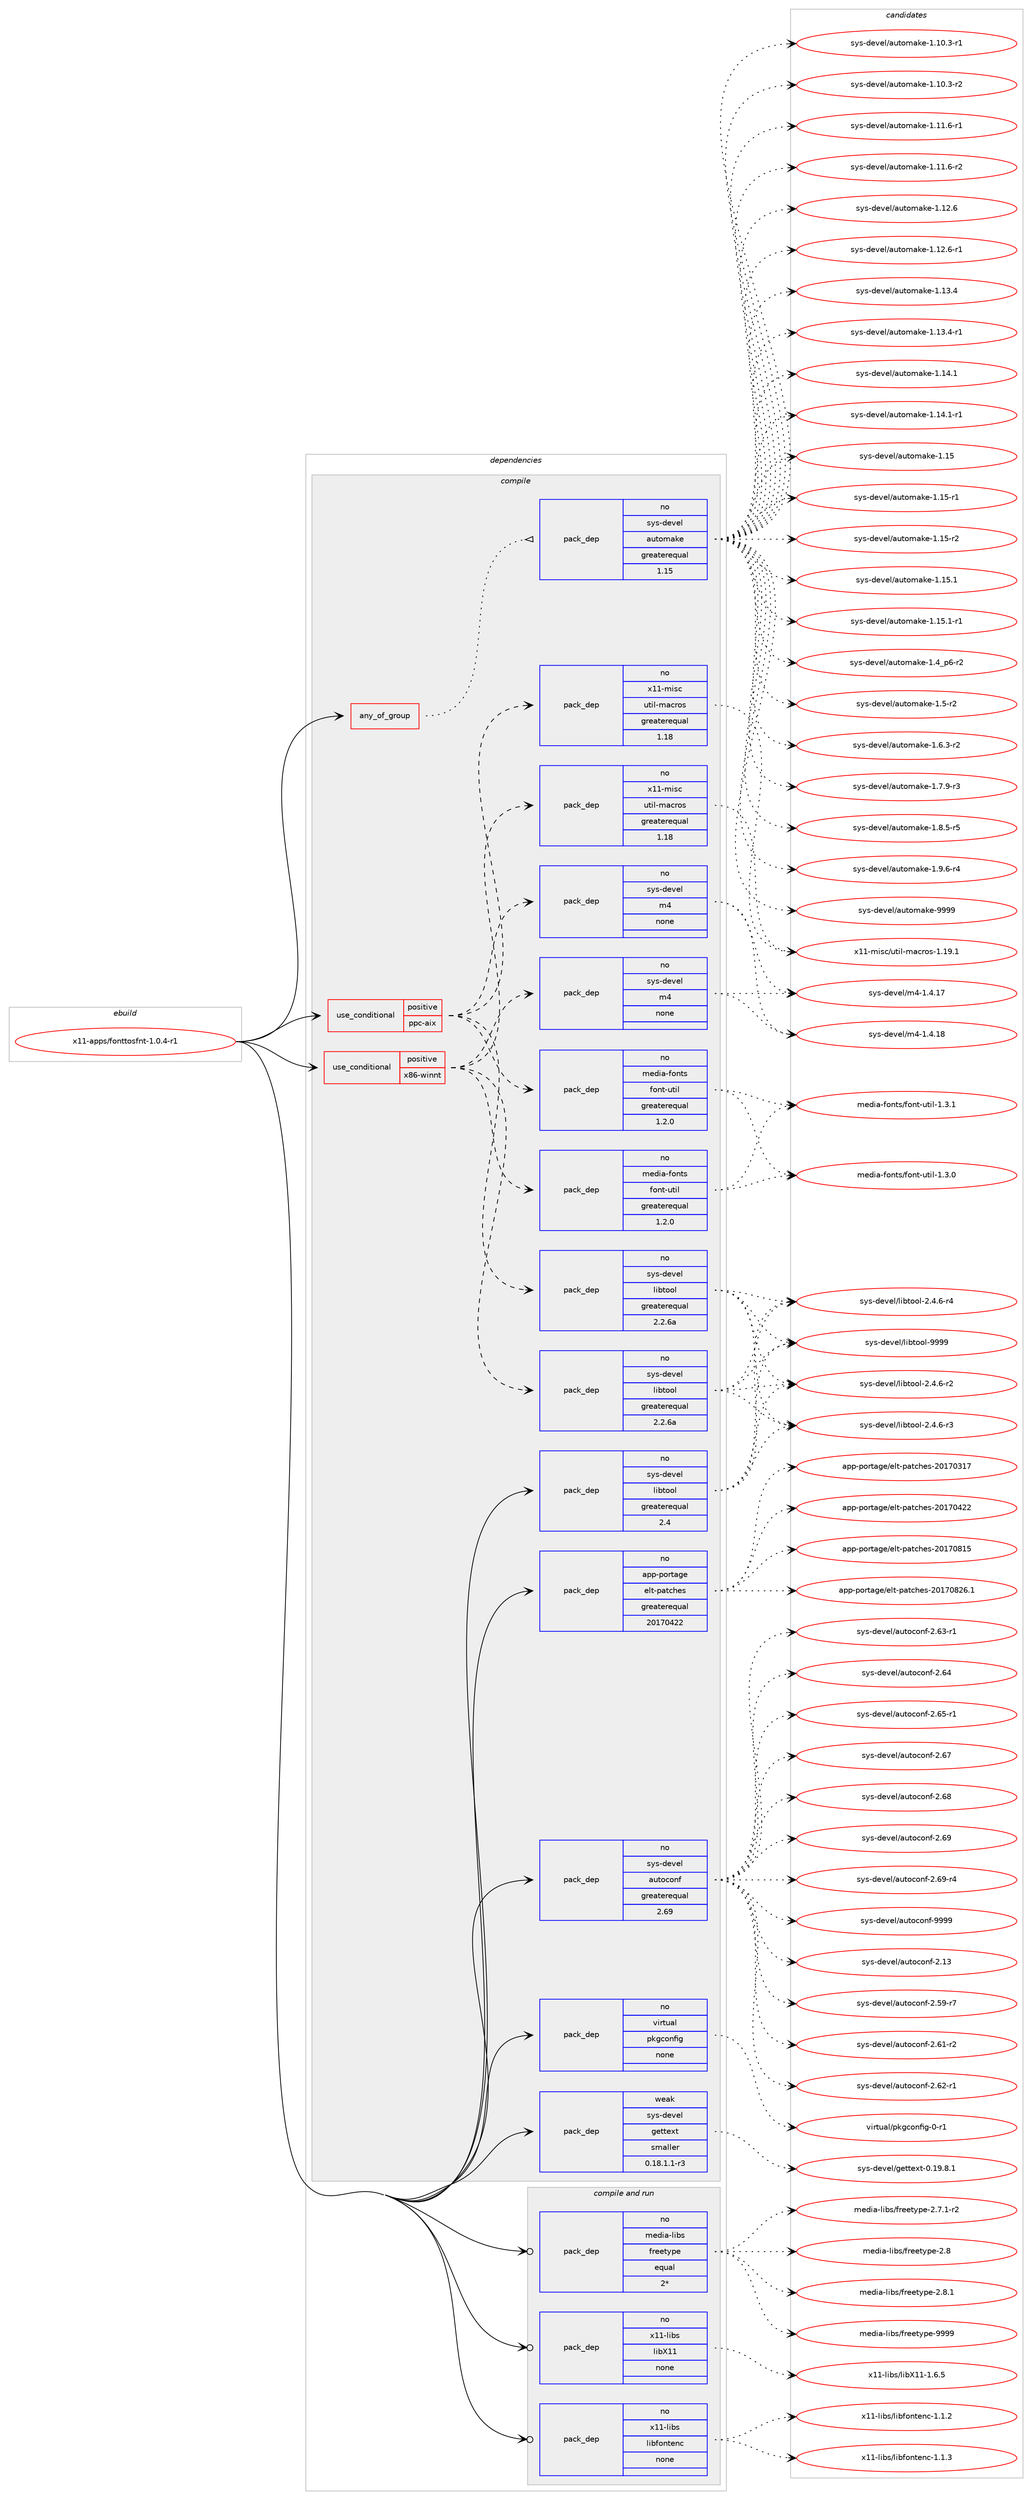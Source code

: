 digraph prolog {

# *************
# Graph options
# *************

newrank=true;
concentrate=true;
compound=true;
graph [rankdir=LR,fontname=Helvetica,fontsize=10,ranksep=1.5];#, ranksep=2.5, nodesep=0.2];
edge  [arrowhead=vee];
node  [fontname=Helvetica,fontsize=10];

# **********
# The ebuild
# **********

subgraph cluster_leftcol {
color=gray;
rank=same;
label=<<i>ebuild</i>>;
id [label="x11-apps/fonttosfnt-1.0.4-r1", color=red, width=4, href="../x11-apps/fonttosfnt-1.0.4-r1.svg"];
}

# ****************
# The dependencies
# ****************

subgraph cluster_midcol {
color=gray;
label=<<i>dependencies</i>>;
subgraph cluster_compile {
fillcolor="#eeeeee";
style=filled;
label=<<i>compile</i>>;
subgraph any9002 {
dependency508987 [label=<<TABLE BORDER="0" CELLBORDER="1" CELLSPACING="0" CELLPADDING="4"><TR><TD CELLPADDING="10">any_of_group</TD></TR></TABLE>>, shape=none, color=red];subgraph pack378256 {
dependency508988 [label=<<TABLE BORDER="0" CELLBORDER="1" CELLSPACING="0" CELLPADDING="4" WIDTH="220"><TR><TD ROWSPAN="6" CELLPADDING="30">pack_dep</TD></TR><TR><TD WIDTH="110">no</TD></TR><TR><TD>sys-devel</TD></TR><TR><TD>automake</TD></TR><TR><TD>greaterequal</TD></TR><TR><TD>1.15</TD></TR></TABLE>>, shape=none, color=blue];
}
dependency508987:e -> dependency508988:w [weight=20,style="dotted",arrowhead="oinv"];
}
id:e -> dependency508987:w [weight=20,style="solid",arrowhead="vee"];
subgraph cond121390 {
dependency508989 [label=<<TABLE BORDER="0" CELLBORDER="1" CELLSPACING="0" CELLPADDING="4"><TR><TD ROWSPAN="3" CELLPADDING="10">use_conditional</TD></TR><TR><TD>positive</TD></TR><TR><TD>ppc-aix</TD></TR></TABLE>>, shape=none, color=red];
subgraph pack378257 {
dependency508990 [label=<<TABLE BORDER="0" CELLBORDER="1" CELLSPACING="0" CELLPADDING="4" WIDTH="220"><TR><TD ROWSPAN="6" CELLPADDING="30">pack_dep</TD></TR><TR><TD WIDTH="110">no</TD></TR><TR><TD>sys-devel</TD></TR><TR><TD>libtool</TD></TR><TR><TD>greaterequal</TD></TR><TR><TD>2.2.6a</TD></TR></TABLE>>, shape=none, color=blue];
}
dependency508989:e -> dependency508990:w [weight=20,style="dashed",arrowhead="vee"];
subgraph pack378258 {
dependency508991 [label=<<TABLE BORDER="0" CELLBORDER="1" CELLSPACING="0" CELLPADDING="4" WIDTH="220"><TR><TD ROWSPAN="6" CELLPADDING="30">pack_dep</TD></TR><TR><TD WIDTH="110">no</TD></TR><TR><TD>sys-devel</TD></TR><TR><TD>m4</TD></TR><TR><TD>none</TD></TR><TR><TD></TD></TR></TABLE>>, shape=none, color=blue];
}
dependency508989:e -> dependency508991:w [weight=20,style="dashed",arrowhead="vee"];
subgraph pack378259 {
dependency508992 [label=<<TABLE BORDER="0" CELLBORDER="1" CELLSPACING="0" CELLPADDING="4" WIDTH="220"><TR><TD ROWSPAN="6" CELLPADDING="30">pack_dep</TD></TR><TR><TD WIDTH="110">no</TD></TR><TR><TD>x11-misc</TD></TR><TR><TD>util-macros</TD></TR><TR><TD>greaterequal</TD></TR><TR><TD>1.18</TD></TR></TABLE>>, shape=none, color=blue];
}
dependency508989:e -> dependency508992:w [weight=20,style="dashed",arrowhead="vee"];
subgraph pack378260 {
dependency508993 [label=<<TABLE BORDER="0" CELLBORDER="1" CELLSPACING="0" CELLPADDING="4" WIDTH="220"><TR><TD ROWSPAN="6" CELLPADDING="30">pack_dep</TD></TR><TR><TD WIDTH="110">no</TD></TR><TR><TD>media-fonts</TD></TR><TR><TD>font-util</TD></TR><TR><TD>greaterequal</TD></TR><TR><TD>1.2.0</TD></TR></TABLE>>, shape=none, color=blue];
}
dependency508989:e -> dependency508993:w [weight=20,style="dashed",arrowhead="vee"];
}
id:e -> dependency508989:w [weight=20,style="solid",arrowhead="vee"];
subgraph cond121391 {
dependency508994 [label=<<TABLE BORDER="0" CELLBORDER="1" CELLSPACING="0" CELLPADDING="4"><TR><TD ROWSPAN="3" CELLPADDING="10">use_conditional</TD></TR><TR><TD>positive</TD></TR><TR><TD>x86-winnt</TD></TR></TABLE>>, shape=none, color=red];
subgraph pack378261 {
dependency508995 [label=<<TABLE BORDER="0" CELLBORDER="1" CELLSPACING="0" CELLPADDING="4" WIDTH="220"><TR><TD ROWSPAN="6" CELLPADDING="30">pack_dep</TD></TR><TR><TD WIDTH="110">no</TD></TR><TR><TD>sys-devel</TD></TR><TR><TD>libtool</TD></TR><TR><TD>greaterequal</TD></TR><TR><TD>2.2.6a</TD></TR></TABLE>>, shape=none, color=blue];
}
dependency508994:e -> dependency508995:w [weight=20,style="dashed",arrowhead="vee"];
subgraph pack378262 {
dependency508996 [label=<<TABLE BORDER="0" CELLBORDER="1" CELLSPACING="0" CELLPADDING="4" WIDTH="220"><TR><TD ROWSPAN="6" CELLPADDING="30">pack_dep</TD></TR><TR><TD WIDTH="110">no</TD></TR><TR><TD>sys-devel</TD></TR><TR><TD>m4</TD></TR><TR><TD>none</TD></TR><TR><TD></TD></TR></TABLE>>, shape=none, color=blue];
}
dependency508994:e -> dependency508996:w [weight=20,style="dashed",arrowhead="vee"];
subgraph pack378263 {
dependency508997 [label=<<TABLE BORDER="0" CELLBORDER="1" CELLSPACING="0" CELLPADDING="4" WIDTH="220"><TR><TD ROWSPAN="6" CELLPADDING="30">pack_dep</TD></TR><TR><TD WIDTH="110">no</TD></TR><TR><TD>x11-misc</TD></TR><TR><TD>util-macros</TD></TR><TR><TD>greaterequal</TD></TR><TR><TD>1.18</TD></TR></TABLE>>, shape=none, color=blue];
}
dependency508994:e -> dependency508997:w [weight=20,style="dashed",arrowhead="vee"];
subgraph pack378264 {
dependency508998 [label=<<TABLE BORDER="0" CELLBORDER="1" CELLSPACING="0" CELLPADDING="4" WIDTH="220"><TR><TD ROWSPAN="6" CELLPADDING="30">pack_dep</TD></TR><TR><TD WIDTH="110">no</TD></TR><TR><TD>media-fonts</TD></TR><TR><TD>font-util</TD></TR><TR><TD>greaterequal</TD></TR><TR><TD>1.2.0</TD></TR></TABLE>>, shape=none, color=blue];
}
dependency508994:e -> dependency508998:w [weight=20,style="dashed",arrowhead="vee"];
}
id:e -> dependency508994:w [weight=20,style="solid",arrowhead="vee"];
subgraph pack378265 {
dependency508999 [label=<<TABLE BORDER="0" CELLBORDER="1" CELLSPACING="0" CELLPADDING="4" WIDTH="220"><TR><TD ROWSPAN="6" CELLPADDING="30">pack_dep</TD></TR><TR><TD WIDTH="110">no</TD></TR><TR><TD>app-portage</TD></TR><TR><TD>elt-patches</TD></TR><TR><TD>greaterequal</TD></TR><TR><TD>20170422</TD></TR></TABLE>>, shape=none, color=blue];
}
id:e -> dependency508999:w [weight=20,style="solid",arrowhead="vee"];
subgraph pack378266 {
dependency509000 [label=<<TABLE BORDER="0" CELLBORDER="1" CELLSPACING="0" CELLPADDING="4" WIDTH="220"><TR><TD ROWSPAN="6" CELLPADDING="30">pack_dep</TD></TR><TR><TD WIDTH="110">no</TD></TR><TR><TD>sys-devel</TD></TR><TR><TD>autoconf</TD></TR><TR><TD>greaterequal</TD></TR><TR><TD>2.69</TD></TR></TABLE>>, shape=none, color=blue];
}
id:e -> dependency509000:w [weight=20,style="solid",arrowhead="vee"];
subgraph pack378267 {
dependency509001 [label=<<TABLE BORDER="0" CELLBORDER="1" CELLSPACING="0" CELLPADDING="4" WIDTH="220"><TR><TD ROWSPAN="6" CELLPADDING="30">pack_dep</TD></TR><TR><TD WIDTH="110">no</TD></TR><TR><TD>sys-devel</TD></TR><TR><TD>libtool</TD></TR><TR><TD>greaterequal</TD></TR><TR><TD>2.4</TD></TR></TABLE>>, shape=none, color=blue];
}
id:e -> dependency509001:w [weight=20,style="solid",arrowhead="vee"];
subgraph pack378268 {
dependency509002 [label=<<TABLE BORDER="0" CELLBORDER="1" CELLSPACING="0" CELLPADDING="4" WIDTH="220"><TR><TD ROWSPAN="6" CELLPADDING="30">pack_dep</TD></TR><TR><TD WIDTH="110">no</TD></TR><TR><TD>virtual</TD></TR><TR><TD>pkgconfig</TD></TR><TR><TD>none</TD></TR><TR><TD></TD></TR></TABLE>>, shape=none, color=blue];
}
id:e -> dependency509002:w [weight=20,style="solid",arrowhead="vee"];
subgraph pack378269 {
dependency509003 [label=<<TABLE BORDER="0" CELLBORDER="1" CELLSPACING="0" CELLPADDING="4" WIDTH="220"><TR><TD ROWSPAN="6" CELLPADDING="30">pack_dep</TD></TR><TR><TD WIDTH="110">weak</TD></TR><TR><TD>sys-devel</TD></TR><TR><TD>gettext</TD></TR><TR><TD>smaller</TD></TR><TR><TD>0.18.1.1-r3</TD></TR></TABLE>>, shape=none, color=blue];
}
id:e -> dependency509003:w [weight=20,style="solid",arrowhead="vee"];
}
subgraph cluster_compileandrun {
fillcolor="#eeeeee";
style=filled;
label=<<i>compile and run</i>>;
subgraph pack378270 {
dependency509004 [label=<<TABLE BORDER="0" CELLBORDER="1" CELLSPACING="0" CELLPADDING="4" WIDTH="220"><TR><TD ROWSPAN="6" CELLPADDING="30">pack_dep</TD></TR><TR><TD WIDTH="110">no</TD></TR><TR><TD>media-libs</TD></TR><TR><TD>freetype</TD></TR><TR><TD>equal</TD></TR><TR><TD>2*</TD></TR></TABLE>>, shape=none, color=blue];
}
id:e -> dependency509004:w [weight=20,style="solid",arrowhead="odotvee"];
subgraph pack378271 {
dependency509005 [label=<<TABLE BORDER="0" CELLBORDER="1" CELLSPACING="0" CELLPADDING="4" WIDTH="220"><TR><TD ROWSPAN="6" CELLPADDING="30">pack_dep</TD></TR><TR><TD WIDTH="110">no</TD></TR><TR><TD>x11-libs</TD></TR><TR><TD>libX11</TD></TR><TR><TD>none</TD></TR><TR><TD></TD></TR></TABLE>>, shape=none, color=blue];
}
id:e -> dependency509005:w [weight=20,style="solid",arrowhead="odotvee"];
subgraph pack378272 {
dependency509006 [label=<<TABLE BORDER="0" CELLBORDER="1" CELLSPACING="0" CELLPADDING="4" WIDTH="220"><TR><TD ROWSPAN="6" CELLPADDING="30">pack_dep</TD></TR><TR><TD WIDTH="110">no</TD></TR><TR><TD>x11-libs</TD></TR><TR><TD>libfontenc</TD></TR><TR><TD>none</TD></TR><TR><TD></TD></TR></TABLE>>, shape=none, color=blue];
}
id:e -> dependency509006:w [weight=20,style="solid",arrowhead="odotvee"];
}
subgraph cluster_run {
fillcolor="#eeeeee";
style=filled;
label=<<i>run</i>>;
}
}

# **************
# The candidates
# **************

subgraph cluster_choices {
rank=same;
color=gray;
label=<<i>candidates</i>>;

subgraph choice378256 {
color=black;
nodesep=1;
choice11512111545100101118101108479711711611110997107101454946494846514511449 [label="sys-devel/automake-1.10.3-r1", color=red, width=4,href="../sys-devel/automake-1.10.3-r1.svg"];
choice11512111545100101118101108479711711611110997107101454946494846514511450 [label="sys-devel/automake-1.10.3-r2", color=red, width=4,href="../sys-devel/automake-1.10.3-r2.svg"];
choice11512111545100101118101108479711711611110997107101454946494946544511449 [label="sys-devel/automake-1.11.6-r1", color=red, width=4,href="../sys-devel/automake-1.11.6-r1.svg"];
choice11512111545100101118101108479711711611110997107101454946494946544511450 [label="sys-devel/automake-1.11.6-r2", color=red, width=4,href="../sys-devel/automake-1.11.6-r2.svg"];
choice1151211154510010111810110847971171161111099710710145494649504654 [label="sys-devel/automake-1.12.6", color=red, width=4,href="../sys-devel/automake-1.12.6.svg"];
choice11512111545100101118101108479711711611110997107101454946495046544511449 [label="sys-devel/automake-1.12.6-r1", color=red, width=4,href="../sys-devel/automake-1.12.6-r1.svg"];
choice1151211154510010111810110847971171161111099710710145494649514652 [label="sys-devel/automake-1.13.4", color=red, width=4,href="../sys-devel/automake-1.13.4.svg"];
choice11512111545100101118101108479711711611110997107101454946495146524511449 [label="sys-devel/automake-1.13.4-r1", color=red, width=4,href="../sys-devel/automake-1.13.4-r1.svg"];
choice1151211154510010111810110847971171161111099710710145494649524649 [label="sys-devel/automake-1.14.1", color=red, width=4,href="../sys-devel/automake-1.14.1.svg"];
choice11512111545100101118101108479711711611110997107101454946495246494511449 [label="sys-devel/automake-1.14.1-r1", color=red, width=4,href="../sys-devel/automake-1.14.1-r1.svg"];
choice115121115451001011181011084797117116111109971071014549464953 [label="sys-devel/automake-1.15", color=red, width=4,href="../sys-devel/automake-1.15.svg"];
choice1151211154510010111810110847971171161111099710710145494649534511449 [label="sys-devel/automake-1.15-r1", color=red, width=4,href="../sys-devel/automake-1.15-r1.svg"];
choice1151211154510010111810110847971171161111099710710145494649534511450 [label="sys-devel/automake-1.15-r2", color=red, width=4,href="../sys-devel/automake-1.15-r2.svg"];
choice1151211154510010111810110847971171161111099710710145494649534649 [label="sys-devel/automake-1.15.1", color=red, width=4,href="../sys-devel/automake-1.15.1.svg"];
choice11512111545100101118101108479711711611110997107101454946495346494511449 [label="sys-devel/automake-1.15.1-r1", color=red, width=4,href="../sys-devel/automake-1.15.1-r1.svg"];
choice115121115451001011181011084797117116111109971071014549465295112544511450 [label="sys-devel/automake-1.4_p6-r2", color=red, width=4,href="../sys-devel/automake-1.4_p6-r2.svg"];
choice11512111545100101118101108479711711611110997107101454946534511450 [label="sys-devel/automake-1.5-r2", color=red, width=4,href="../sys-devel/automake-1.5-r2.svg"];
choice115121115451001011181011084797117116111109971071014549465446514511450 [label="sys-devel/automake-1.6.3-r2", color=red, width=4,href="../sys-devel/automake-1.6.3-r2.svg"];
choice115121115451001011181011084797117116111109971071014549465546574511451 [label="sys-devel/automake-1.7.9-r3", color=red, width=4,href="../sys-devel/automake-1.7.9-r3.svg"];
choice115121115451001011181011084797117116111109971071014549465646534511453 [label="sys-devel/automake-1.8.5-r5", color=red, width=4,href="../sys-devel/automake-1.8.5-r5.svg"];
choice115121115451001011181011084797117116111109971071014549465746544511452 [label="sys-devel/automake-1.9.6-r4", color=red, width=4,href="../sys-devel/automake-1.9.6-r4.svg"];
choice115121115451001011181011084797117116111109971071014557575757 [label="sys-devel/automake-9999", color=red, width=4,href="../sys-devel/automake-9999.svg"];
dependency508988:e -> choice11512111545100101118101108479711711611110997107101454946494846514511449:w [style=dotted,weight="100"];
dependency508988:e -> choice11512111545100101118101108479711711611110997107101454946494846514511450:w [style=dotted,weight="100"];
dependency508988:e -> choice11512111545100101118101108479711711611110997107101454946494946544511449:w [style=dotted,weight="100"];
dependency508988:e -> choice11512111545100101118101108479711711611110997107101454946494946544511450:w [style=dotted,weight="100"];
dependency508988:e -> choice1151211154510010111810110847971171161111099710710145494649504654:w [style=dotted,weight="100"];
dependency508988:e -> choice11512111545100101118101108479711711611110997107101454946495046544511449:w [style=dotted,weight="100"];
dependency508988:e -> choice1151211154510010111810110847971171161111099710710145494649514652:w [style=dotted,weight="100"];
dependency508988:e -> choice11512111545100101118101108479711711611110997107101454946495146524511449:w [style=dotted,weight="100"];
dependency508988:e -> choice1151211154510010111810110847971171161111099710710145494649524649:w [style=dotted,weight="100"];
dependency508988:e -> choice11512111545100101118101108479711711611110997107101454946495246494511449:w [style=dotted,weight="100"];
dependency508988:e -> choice115121115451001011181011084797117116111109971071014549464953:w [style=dotted,weight="100"];
dependency508988:e -> choice1151211154510010111810110847971171161111099710710145494649534511449:w [style=dotted,weight="100"];
dependency508988:e -> choice1151211154510010111810110847971171161111099710710145494649534511450:w [style=dotted,weight="100"];
dependency508988:e -> choice1151211154510010111810110847971171161111099710710145494649534649:w [style=dotted,weight="100"];
dependency508988:e -> choice11512111545100101118101108479711711611110997107101454946495346494511449:w [style=dotted,weight="100"];
dependency508988:e -> choice115121115451001011181011084797117116111109971071014549465295112544511450:w [style=dotted,weight="100"];
dependency508988:e -> choice11512111545100101118101108479711711611110997107101454946534511450:w [style=dotted,weight="100"];
dependency508988:e -> choice115121115451001011181011084797117116111109971071014549465446514511450:w [style=dotted,weight="100"];
dependency508988:e -> choice115121115451001011181011084797117116111109971071014549465546574511451:w [style=dotted,weight="100"];
dependency508988:e -> choice115121115451001011181011084797117116111109971071014549465646534511453:w [style=dotted,weight="100"];
dependency508988:e -> choice115121115451001011181011084797117116111109971071014549465746544511452:w [style=dotted,weight="100"];
dependency508988:e -> choice115121115451001011181011084797117116111109971071014557575757:w [style=dotted,weight="100"];
}
subgraph choice378257 {
color=black;
nodesep=1;
choice1151211154510010111810110847108105981161111111084550465246544511450 [label="sys-devel/libtool-2.4.6-r2", color=red, width=4,href="../sys-devel/libtool-2.4.6-r2.svg"];
choice1151211154510010111810110847108105981161111111084550465246544511451 [label="sys-devel/libtool-2.4.6-r3", color=red, width=4,href="../sys-devel/libtool-2.4.6-r3.svg"];
choice1151211154510010111810110847108105981161111111084550465246544511452 [label="sys-devel/libtool-2.4.6-r4", color=red, width=4,href="../sys-devel/libtool-2.4.6-r4.svg"];
choice1151211154510010111810110847108105981161111111084557575757 [label="sys-devel/libtool-9999", color=red, width=4,href="../sys-devel/libtool-9999.svg"];
dependency508990:e -> choice1151211154510010111810110847108105981161111111084550465246544511450:w [style=dotted,weight="100"];
dependency508990:e -> choice1151211154510010111810110847108105981161111111084550465246544511451:w [style=dotted,weight="100"];
dependency508990:e -> choice1151211154510010111810110847108105981161111111084550465246544511452:w [style=dotted,weight="100"];
dependency508990:e -> choice1151211154510010111810110847108105981161111111084557575757:w [style=dotted,weight="100"];
}
subgraph choice378258 {
color=black;
nodesep=1;
choice11512111545100101118101108471095245494652464955 [label="sys-devel/m4-1.4.17", color=red, width=4,href="../sys-devel/m4-1.4.17.svg"];
choice11512111545100101118101108471095245494652464956 [label="sys-devel/m4-1.4.18", color=red, width=4,href="../sys-devel/m4-1.4.18.svg"];
dependency508991:e -> choice11512111545100101118101108471095245494652464955:w [style=dotted,weight="100"];
dependency508991:e -> choice11512111545100101118101108471095245494652464956:w [style=dotted,weight="100"];
}
subgraph choice378259 {
color=black;
nodesep=1;
choice120494945109105115994711711610510845109979911411111545494649574649 [label="x11-misc/util-macros-1.19.1", color=red, width=4,href="../x11-misc/util-macros-1.19.1.svg"];
dependency508992:e -> choice120494945109105115994711711610510845109979911411111545494649574649:w [style=dotted,weight="100"];
}
subgraph choice378260 {
color=black;
nodesep=1;
choice10910110010597451021111101161154710211111011645117116105108454946514648 [label="media-fonts/font-util-1.3.0", color=red, width=4,href="../media-fonts/font-util-1.3.0.svg"];
choice10910110010597451021111101161154710211111011645117116105108454946514649 [label="media-fonts/font-util-1.3.1", color=red, width=4,href="../media-fonts/font-util-1.3.1.svg"];
dependency508993:e -> choice10910110010597451021111101161154710211111011645117116105108454946514648:w [style=dotted,weight="100"];
dependency508993:e -> choice10910110010597451021111101161154710211111011645117116105108454946514649:w [style=dotted,weight="100"];
}
subgraph choice378261 {
color=black;
nodesep=1;
choice1151211154510010111810110847108105981161111111084550465246544511450 [label="sys-devel/libtool-2.4.6-r2", color=red, width=4,href="../sys-devel/libtool-2.4.6-r2.svg"];
choice1151211154510010111810110847108105981161111111084550465246544511451 [label="sys-devel/libtool-2.4.6-r3", color=red, width=4,href="../sys-devel/libtool-2.4.6-r3.svg"];
choice1151211154510010111810110847108105981161111111084550465246544511452 [label="sys-devel/libtool-2.4.6-r4", color=red, width=4,href="../sys-devel/libtool-2.4.6-r4.svg"];
choice1151211154510010111810110847108105981161111111084557575757 [label="sys-devel/libtool-9999", color=red, width=4,href="../sys-devel/libtool-9999.svg"];
dependency508995:e -> choice1151211154510010111810110847108105981161111111084550465246544511450:w [style=dotted,weight="100"];
dependency508995:e -> choice1151211154510010111810110847108105981161111111084550465246544511451:w [style=dotted,weight="100"];
dependency508995:e -> choice1151211154510010111810110847108105981161111111084550465246544511452:w [style=dotted,weight="100"];
dependency508995:e -> choice1151211154510010111810110847108105981161111111084557575757:w [style=dotted,weight="100"];
}
subgraph choice378262 {
color=black;
nodesep=1;
choice11512111545100101118101108471095245494652464955 [label="sys-devel/m4-1.4.17", color=red, width=4,href="../sys-devel/m4-1.4.17.svg"];
choice11512111545100101118101108471095245494652464956 [label="sys-devel/m4-1.4.18", color=red, width=4,href="../sys-devel/m4-1.4.18.svg"];
dependency508996:e -> choice11512111545100101118101108471095245494652464955:w [style=dotted,weight="100"];
dependency508996:e -> choice11512111545100101118101108471095245494652464956:w [style=dotted,weight="100"];
}
subgraph choice378263 {
color=black;
nodesep=1;
choice120494945109105115994711711610510845109979911411111545494649574649 [label="x11-misc/util-macros-1.19.1", color=red, width=4,href="../x11-misc/util-macros-1.19.1.svg"];
dependency508997:e -> choice120494945109105115994711711610510845109979911411111545494649574649:w [style=dotted,weight="100"];
}
subgraph choice378264 {
color=black;
nodesep=1;
choice10910110010597451021111101161154710211111011645117116105108454946514648 [label="media-fonts/font-util-1.3.0", color=red, width=4,href="../media-fonts/font-util-1.3.0.svg"];
choice10910110010597451021111101161154710211111011645117116105108454946514649 [label="media-fonts/font-util-1.3.1", color=red, width=4,href="../media-fonts/font-util-1.3.1.svg"];
dependency508998:e -> choice10910110010597451021111101161154710211111011645117116105108454946514648:w [style=dotted,weight="100"];
dependency508998:e -> choice10910110010597451021111101161154710211111011645117116105108454946514649:w [style=dotted,weight="100"];
}
subgraph choice378265 {
color=black;
nodesep=1;
choice97112112451121111141169710310147101108116451129711699104101115455048495548514955 [label="app-portage/elt-patches-20170317", color=red, width=4,href="../app-portage/elt-patches-20170317.svg"];
choice97112112451121111141169710310147101108116451129711699104101115455048495548525050 [label="app-portage/elt-patches-20170422", color=red, width=4,href="../app-portage/elt-patches-20170422.svg"];
choice97112112451121111141169710310147101108116451129711699104101115455048495548564953 [label="app-portage/elt-patches-20170815", color=red, width=4,href="../app-portage/elt-patches-20170815.svg"];
choice971121124511211111411697103101471011081164511297116991041011154550484955485650544649 [label="app-portage/elt-patches-20170826.1", color=red, width=4,href="../app-portage/elt-patches-20170826.1.svg"];
dependency508999:e -> choice97112112451121111141169710310147101108116451129711699104101115455048495548514955:w [style=dotted,weight="100"];
dependency508999:e -> choice97112112451121111141169710310147101108116451129711699104101115455048495548525050:w [style=dotted,weight="100"];
dependency508999:e -> choice97112112451121111141169710310147101108116451129711699104101115455048495548564953:w [style=dotted,weight="100"];
dependency508999:e -> choice971121124511211111411697103101471011081164511297116991041011154550484955485650544649:w [style=dotted,weight="100"];
}
subgraph choice378266 {
color=black;
nodesep=1;
choice115121115451001011181011084797117116111991111101024550464951 [label="sys-devel/autoconf-2.13", color=red, width=4,href="../sys-devel/autoconf-2.13.svg"];
choice1151211154510010111810110847971171161119911111010245504653574511455 [label="sys-devel/autoconf-2.59-r7", color=red, width=4,href="../sys-devel/autoconf-2.59-r7.svg"];
choice1151211154510010111810110847971171161119911111010245504654494511450 [label="sys-devel/autoconf-2.61-r2", color=red, width=4,href="../sys-devel/autoconf-2.61-r2.svg"];
choice1151211154510010111810110847971171161119911111010245504654504511449 [label="sys-devel/autoconf-2.62-r1", color=red, width=4,href="../sys-devel/autoconf-2.62-r1.svg"];
choice1151211154510010111810110847971171161119911111010245504654514511449 [label="sys-devel/autoconf-2.63-r1", color=red, width=4,href="../sys-devel/autoconf-2.63-r1.svg"];
choice115121115451001011181011084797117116111991111101024550465452 [label="sys-devel/autoconf-2.64", color=red, width=4,href="../sys-devel/autoconf-2.64.svg"];
choice1151211154510010111810110847971171161119911111010245504654534511449 [label="sys-devel/autoconf-2.65-r1", color=red, width=4,href="../sys-devel/autoconf-2.65-r1.svg"];
choice115121115451001011181011084797117116111991111101024550465455 [label="sys-devel/autoconf-2.67", color=red, width=4,href="../sys-devel/autoconf-2.67.svg"];
choice115121115451001011181011084797117116111991111101024550465456 [label="sys-devel/autoconf-2.68", color=red, width=4,href="../sys-devel/autoconf-2.68.svg"];
choice115121115451001011181011084797117116111991111101024550465457 [label="sys-devel/autoconf-2.69", color=red, width=4,href="../sys-devel/autoconf-2.69.svg"];
choice1151211154510010111810110847971171161119911111010245504654574511452 [label="sys-devel/autoconf-2.69-r4", color=red, width=4,href="../sys-devel/autoconf-2.69-r4.svg"];
choice115121115451001011181011084797117116111991111101024557575757 [label="sys-devel/autoconf-9999", color=red, width=4,href="../sys-devel/autoconf-9999.svg"];
dependency509000:e -> choice115121115451001011181011084797117116111991111101024550464951:w [style=dotted,weight="100"];
dependency509000:e -> choice1151211154510010111810110847971171161119911111010245504653574511455:w [style=dotted,weight="100"];
dependency509000:e -> choice1151211154510010111810110847971171161119911111010245504654494511450:w [style=dotted,weight="100"];
dependency509000:e -> choice1151211154510010111810110847971171161119911111010245504654504511449:w [style=dotted,weight="100"];
dependency509000:e -> choice1151211154510010111810110847971171161119911111010245504654514511449:w [style=dotted,weight="100"];
dependency509000:e -> choice115121115451001011181011084797117116111991111101024550465452:w [style=dotted,weight="100"];
dependency509000:e -> choice1151211154510010111810110847971171161119911111010245504654534511449:w [style=dotted,weight="100"];
dependency509000:e -> choice115121115451001011181011084797117116111991111101024550465455:w [style=dotted,weight="100"];
dependency509000:e -> choice115121115451001011181011084797117116111991111101024550465456:w [style=dotted,weight="100"];
dependency509000:e -> choice115121115451001011181011084797117116111991111101024550465457:w [style=dotted,weight="100"];
dependency509000:e -> choice1151211154510010111810110847971171161119911111010245504654574511452:w [style=dotted,weight="100"];
dependency509000:e -> choice115121115451001011181011084797117116111991111101024557575757:w [style=dotted,weight="100"];
}
subgraph choice378267 {
color=black;
nodesep=1;
choice1151211154510010111810110847108105981161111111084550465246544511450 [label="sys-devel/libtool-2.4.6-r2", color=red, width=4,href="../sys-devel/libtool-2.4.6-r2.svg"];
choice1151211154510010111810110847108105981161111111084550465246544511451 [label="sys-devel/libtool-2.4.6-r3", color=red, width=4,href="../sys-devel/libtool-2.4.6-r3.svg"];
choice1151211154510010111810110847108105981161111111084550465246544511452 [label="sys-devel/libtool-2.4.6-r4", color=red, width=4,href="../sys-devel/libtool-2.4.6-r4.svg"];
choice1151211154510010111810110847108105981161111111084557575757 [label="sys-devel/libtool-9999", color=red, width=4,href="../sys-devel/libtool-9999.svg"];
dependency509001:e -> choice1151211154510010111810110847108105981161111111084550465246544511450:w [style=dotted,weight="100"];
dependency509001:e -> choice1151211154510010111810110847108105981161111111084550465246544511451:w [style=dotted,weight="100"];
dependency509001:e -> choice1151211154510010111810110847108105981161111111084550465246544511452:w [style=dotted,weight="100"];
dependency509001:e -> choice1151211154510010111810110847108105981161111111084557575757:w [style=dotted,weight="100"];
}
subgraph choice378268 {
color=black;
nodesep=1;
choice11810511411611797108471121071039911111010210510345484511449 [label="virtual/pkgconfig-0-r1", color=red, width=4,href="../virtual/pkgconfig-0-r1.svg"];
dependency509002:e -> choice11810511411611797108471121071039911111010210510345484511449:w [style=dotted,weight="100"];
}
subgraph choice378269 {
color=black;
nodesep=1;
choice1151211154510010111810110847103101116116101120116454846495746564649 [label="sys-devel/gettext-0.19.8.1", color=red, width=4,href="../sys-devel/gettext-0.19.8.1.svg"];
dependency509003:e -> choice1151211154510010111810110847103101116116101120116454846495746564649:w [style=dotted,weight="100"];
}
subgraph choice378270 {
color=black;
nodesep=1;
choice109101100105974510810598115471021141011011161211121014550465546494511450 [label="media-libs/freetype-2.7.1-r2", color=red, width=4,href="../media-libs/freetype-2.7.1-r2.svg"];
choice1091011001059745108105981154710211410110111612111210145504656 [label="media-libs/freetype-2.8", color=red, width=4,href="../media-libs/freetype-2.8.svg"];
choice10910110010597451081059811547102114101101116121112101455046564649 [label="media-libs/freetype-2.8.1", color=red, width=4,href="../media-libs/freetype-2.8.1.svg"];
choice109101100105974510810598115471021141011011161211121014557575757 [label="media-libs/freetype-9999", color=red, width=4,href="../media-libs/freetype-9999.svg"];
dependency509004:e -> choice109101100105974510810598115471021141011011161211121014550465546494511450:w [style=dotted,weight="100"];
dependency509004:e -> choice1091011001059745108105981154710211410110111612111210145504656:w [style=dotted,weight="100"];
dependency509004:e -> choice10910110010597451081059811547102114101101116121112101455046564649:w [style=dotted,weight="100"];
dependency509004:e -> choice109101100105974510810598115471021141011011161211121014557575757:w [style=dotted,weight="100"];
}
subgraph choice378271 {
color=black;
nodesep=1;
choice120494945108105981154710810598884949454946544653 [label="x11-libs/libX11-1.6.5", color=red, width=4,href="../x11-libs/libX11-1.6.5.svg"];
dependency509005:e -> choice120494945108105981154710810598884949454946544653:w [style=dotted,weight="100"];
}
subgraph choice378272 {
color=black;
nodesep=1;
choice12049494510810598115471081059810211111011610111099454946494650 [label="x11-libs/libfontenc-1.1.2", color=red, width=4,href="../x11-libs/libfontenc-1.1.2.svg"];
choice12049494510810598115471081059810211111011610111099454946494651 [label="x11-libs/libfontenc-1.1.3", color=red, width=4,href="../x11-libs/libfontenc-1.1.3.svg"];
dependency509006:e -> choice12049494510810598115471081059810211111011610111099454946494650:w [style=dotted,weight="100"];
dependency509006:e -> choice12049494510810598115471081059810211111011610111099454946494651:w [style=dotted,weight="100"];
}
}

}
